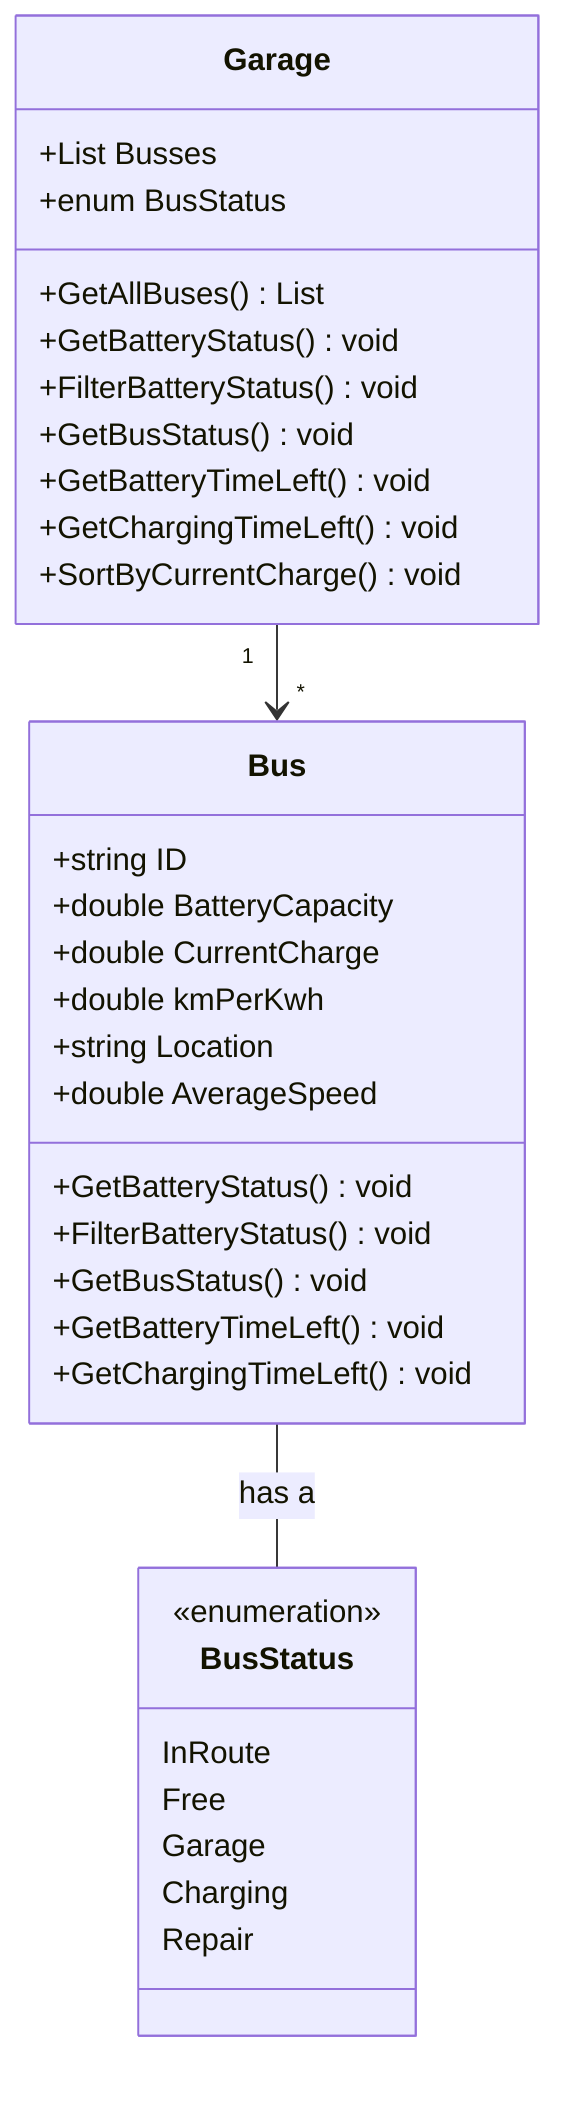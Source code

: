 classDiagram
    class Bus {
        +string ID
        +double BatteryCapacity
        +double CurrentCharge
        +double kmPerKwh
        +string Location
        +double AverageSpeed
        +GetBatteryStatus() void
        +FilterBatteryStatus() void
        +GetBusStatus() void
        +GetBatteryTimeLeft() void
        +GetChargingTimeLeft() void

    }

    class Garage {
        +List<Bus> Busses
        +enum BusStatus
        +GetAllBuses() List<Bus>
        +GetBatteryStatus() void
        +FilterBatteryStatus() void
        +GetBusStatus() void
        +GetBatteryTimeLeft() void
        +GetChargingTimeLeft() void
        +SortByCurrentCharge() void
    }

    class BusStatus{
        <<enumeration>>
        InRoute
        Free
        Garage
        Charging
        Repair
    }
    
    Garage "1" --> "*" Bus
    Bus -- BusStatus : has a